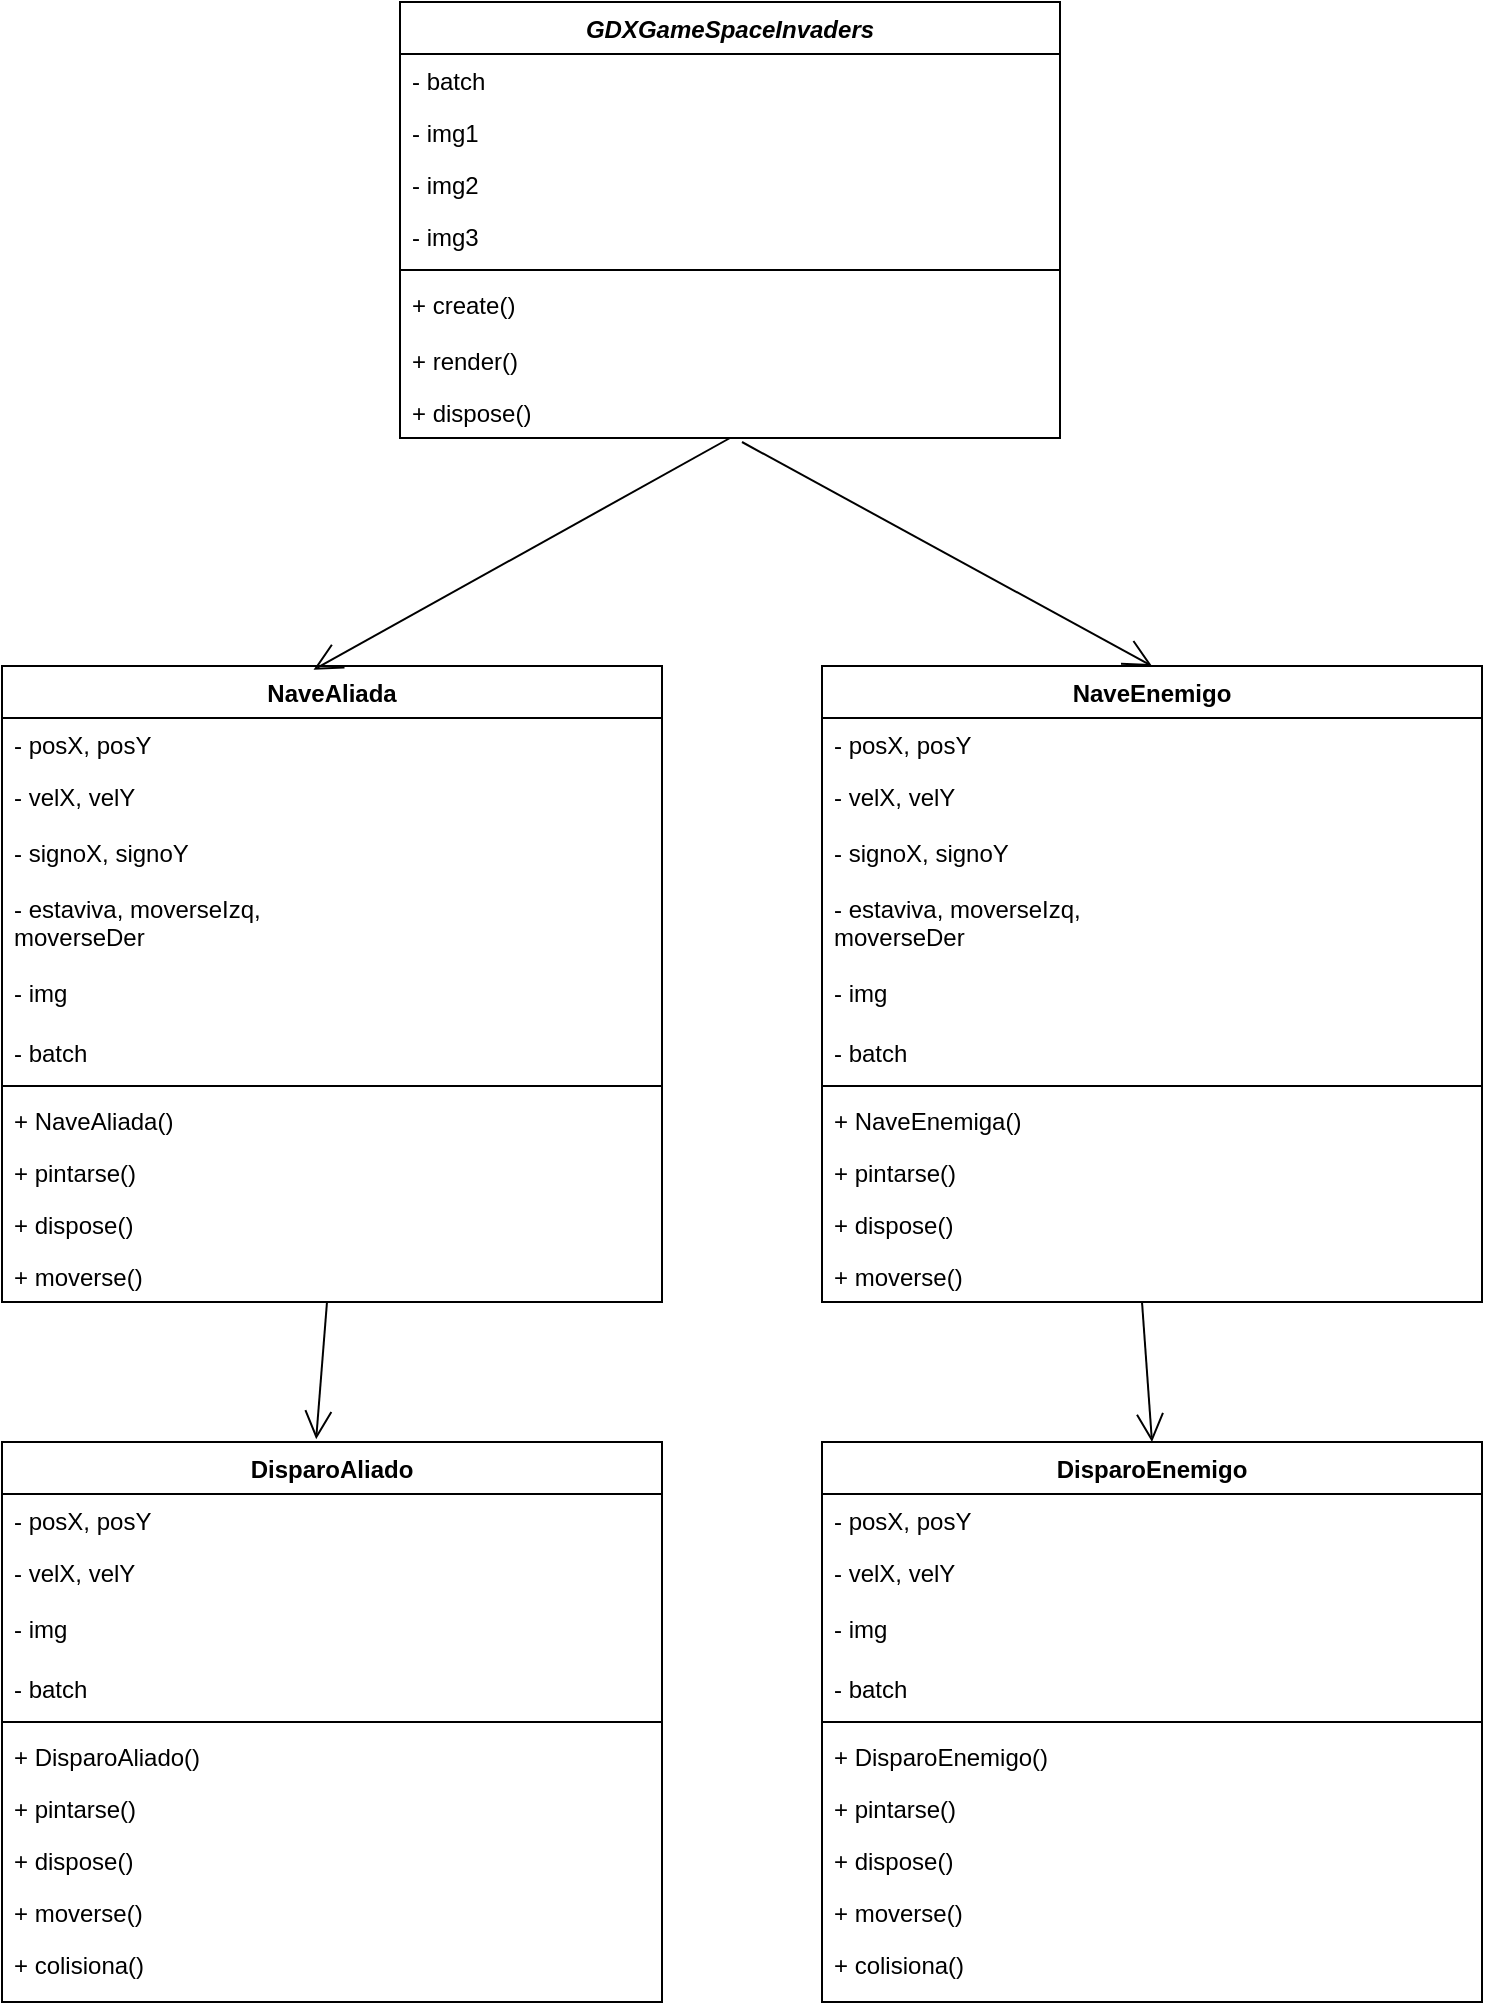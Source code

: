 <mxfile version="20.3.0" type="device"><diagram id="C5RBs43oDa-KdzZeNtuy" name="Page-1"><mxGraphModel dx="1673" dy="1018" grid="1" gridSize="10" guides="1" tooltips="1" connect="1" arrows="1" fold="1" page="1" pageScale="1" pageWidth="827" pageHeight="1169" math="0" shadow="0"><root><mxCell id="WIyWlLk6GJQsqaUBKTNV-0"/><mxCell id="WIyWlLk6GJQsqaUBKTNV-1" parent="WIyWlLk6GJQsqaUBKTNV-0"/><mxCell id="zkfFHV4jXpPFQw0GAbJ--0" value="GDXGameSpaceInvaders" style="swimlane;fontStyle=3;align=center;verticalAlign=top;childLayout=stackLayout;horizontal=1;startSize=26;horizontalStack=0;resizeParent=1;resizeLast=0;collapsible=1;marginBottom=0;rounded=0;shadow=0;strokeWidth=1;" parent="WIyWlLk6GJQsqaUBKTNV-1" vertex="1"><mxGeometry x="249" y="60" width="330" height="218" as="geometry"><mxRectangle x="230" y="140" width="160" height="26" as="alternateBounds"/></mxGeometry></mxCell><mxCell id="zkfFHV4jXpPFQw0GAbJ--1" value="- batch" style="text;align=left;verticalAlign=top;spacingLeft=4;spacingRight=4;overflow=hidden;rotatable=0;points=[[0,0.5],[1,0.5]];portConstraint=eastwest;" parent="zkfFHV4jXpPFQw0GAbJ--0" vertex="1"><mxGeometry y="26" width="330" height="26" as="geometry"/></mxCell><mxCell id="zkfFHV4jXpPFQw0GAbJ--2" value="- img1" style="text;align=left;verticalAlign=top;spacingLeft=4;spacingRight=4;overflow=hidden;rotatable=0;points=[[0,0.5],[1,0.5]];portConstraint=eastwest;rounded=0;shadow=0;html=0;" parent="zkfFHV4jXpPFQw0GAbJ--0" vertex="1"><mxGeometry y="52" width="330" height="26" as="geometry"/></mxCell><mxCell id="zkfFHV4jXpPFQw0GAbJ--3" value="- img2" style="text;align=left;verticalAlign=top;spacingLeft=4;spacingRight=4;overflow=hidden;rotatable=0;points=[[0,0.5],[1,0.5]];portConstraint=eastwest;rounded=0;shadow=0;html=0;" parent="zkfFHV4jXpPFQw0GAbJ--0" vertex="1"><mxGeometry y="78" width="330" height="26" as="geometry"/></mxCell><mxCell id="EqvI8HDla4g1OKYi6Mlx-20" value="- img3" style="text;align=left;verticalAlign=top;spacingLeft=4;spacingRight=4;overflow=hidden;rotatable=0;points=[[0,0.5],[1,0.5]];portConstraint=eastwest;rounded=0;shadow=0;html=0;" vertex="1" parent="zkfFHV4jXpPFQw0GAbJ--0"><mxGeometry y="104" width="330" height="26" as="geometry"/></mxCell><mxCell id="zkfFHV4jXpPFQw0GAbJ--4" value="" style="line;html=1;strokeWidth=1;align=left;verticalAlign=middle;spacingTop=-1;spacingLeft=3;spacingRight=3;rotatable=0;labelPosition=right;points=[];portConstraint=eastwest;" parent="zkfFHV4jXpPFQw0GAbJ--0" vertex="1"><mxGeometry y="130" width="330" height="8" as="geometry"/></mxCell><mxCell id="zkfFHV4jXpPFQw0GAbJ--5" value="+ create()" style="text;align=left;verticalAlign=top;spacingLeft=4;spacingRight=4;overflow=hidden;rotatable=0;points=[[0,0.5],[1,0.5]];portConstraint=eastwest;" parent="zkfFHV4jXpPFQw0GAbJ--0" vertex="1"><mxGeometry y="138" width="330" height="28" as="geometry"/></mxCell><mxCell id="EqvI8HDla4g1OKYi6Mlx-2" value="+ render()" style="text;align=left;verticalAlign=top;spacingLeft=4;spacingRight=4;overflow=hidden;rotatable=0;points=[[0,0.5],[1,0.5]];portConstraint=eastwest;rounded=0;shadow=0;html=0;" vertex="1" parent="zkfFHV4jXpPFQw0GAbJ--0"><mxGeometry y="166" width="330" height="26" as="geometry"/></mxCell><mxCell id="EqvI8HDla4g1OKYi6Mlx-3" value="+ dispose()" style="text;align=left;verticalAlign=top;spacingLeft=4;spacingRight=4;overflow=hidden;rotatable=0;points=[[0,0.5],[1,0.5]];portConstraint=eastwest;rounded=0;shadow=0;html=0;" vertex="1" parent="zkfFHV4jXpPFQw0GAbJ--0"><mxGeometry y="192" width="330" height="26" as="geometry"/></mxCell><mxCell id="zkfFHV4jXpPFQw0GAbJ--6" value="NaveAliada" style="swimlane;fontStyle=1;align=center;verticalAlign=top;childLayout=stackLayout;horizontal=1;startSize=26;horizontalStack=0;resizeParent=1;resizeLast=0;collapsible=1;marginBottom=0;rounded=0;shadow=0;strokeWidth=1;" parent="WIyWlLk6GJQsqaUBKTNV-1" vertex="1"><mxGeometry x="50" y="392" width="330" height="318" as="geometry"><mxRectangle x="130" y="380" width="160" height="26" as="alternateBounds"/></mxGeometry></mxCell><mxCell id="zkfFHV4jXpPFQw0GAbJ--7" value="- posX, posY" style="text;align=left;verticalAlign=top;spacingLeft=4;spacingRight=4;overflow=hidden;rotatable=0;points=[[0,0.5],[1,0.5]];portConstraint=eastwest;" parent="zkfFHV4jXpPFQw0GAbJ--6" vertex="1"><mxGeometry y="26" width="330" height="26" as="geometry"/></mxCell><mxCell id="EqvI8HDla4g1OKYi6Mlx-4" value="- velX, velY" style="text;align=left;verticalAlign=top;spacingLeft=4;spacingRight=4;overflow=hidden;rotatable=0;points=[[0,0.5],[1,0.5]];portConstraint=eastwest;rounded=0;shadow=0;html=0;" vertex="1" parent="zkfFHV4jXpPFQw0GAbJ--6"><mxGeometry y="52" width="330" height="28" as="geometry"/></mxCell><mxCell id="zkfFHV4jXpPFQw0GAbJ--8" value="- signoX, signoY" style="text;align=left;verticalAlign=top;spacingLeft=4;spacingRight=4;overflow=hidden;rotatable=0;points=[[0,0.5],[1,0.5]];portConstraint=eastwest;rounded=0;shadow=0;html=0;" parent="zkfFHV4jXpPFQw0GAbJ--6" vertex="1"><mxGeometry y="80" width="330" height="28" as="geometry"/></mxCell><mxCell id="EqvI8HDla4g1OKYi6Mlx-5" value="- estaviva, moverseIzq, &#10;moverseDer" style="text;align=left;verticalAlign=top;spacingLeft=4;spacingRight=4;overflow=hidden;rotatable=0;points=[[0,0.5],[1,0.5]];portConstraint=eastwest;rounded=0;shadow=0;html=0;" vertex="1" parent="zkfFHV4jXpPFQw0GAbJ--6"><mxGeometry y="108" width="330" height="42" as="geometry"/></mxCell><mxCell id="EqvI8HDla4g1OKYi6Mlx-6" value="- img" style="text;align=left;verticalAlign=top;spacingLeft=4;spacingRight=4;overflow=hidden;rotatable=0;points=[[0,0.5],[1,0.5]];portConstraint=eastwest;rounded=0;shadow=0;html=0;" vertex="1" parent="zkfFHV4jXpPFQw0GAbJ--6"><mxGeometry y="150" width="330" height="30" as="geometry"/></mxCell><mxCell id="EqvI8HDla4g1OKYi6Mlx-7" value="- batch" style="text;align=left;verticalAlign=top;spacingLeft=4;spacingRight=4;overflow=hidden;rotatable=0;points=[[0,0.5],[1,0.5]];portConstraint=eastwest;" vertex="1" parent="zkfFHV4jXpPFQw0GAbJ--6"><mxGeometry y="180" width="330" height="26" as="geometry"/></mxCell><mxCell id="zkfFHV4jXpPFQw0GAbJ--9" value="" style="line;html=1;strokeWidth=1;align=left;verticalAlign=middle;spacingTop=-1;spacingLeft=3;spacingRight=3;rotatable=0;labelPosition=right;points=[];portConstraint=eastwest;" parent="zkfFHV4jXpPFQw0GAbJ--6" vertex="1"><mxGeometry y="206" width="330" height="8" as="geometry"/></mxCell><mxCell id="EqvI8HDla4g1OKYi6Mlx-21" value="+ NaveAliada()" style="text;align=left;verticalAlign=top;spacingLeft=4;spacingRight=4;overflow=hidden;rotatable=0;points=[[0,0.5],[1,0.5]];portConstraint=eastwest;fontStyle=0" vertex="1" parent="zkfFHV4jXpPFQw0GAbJ--6"><mxGeometry y="214" width="330" height="26" as="geometry"/></mxCell><mxCell id="zkfFHV4jXpPFQw0GAbJ--10" value="+ pintarse()" style="text;align=left;verticalAlign=top;spacingLeft=4;spacingRight=4;overflow=hidden;rotatable=0;points=[[0,0.5],[1,0.5]];portConstraint=eastwest;fontStyle=0" parent="zkfFHV4jXpPFQw0GAbJ--6" vertex="1"><mxGeometry y="240" width="330" height="26" as="geometry"/></mxCell><mxCell id="zkfFHV4jXpPFQw0GAbJ--11" value="+ dispose()" style="text;align=left;verticalAlign=top;spacingLeft=4;spacingRight=4;overflow=hidden;rotatable=0;points=[[0,0.5],[1,0.5]];portConstraint=eastwest;" parent="zkfFHV4jXpPFQw0GAbJ--6" vertex="1"><mxGeometry y="266" width="330" height="26" as="geometry"/></mxCell><mxCell id="EqvI8HDla4g1OKYi6Mlx-8" value="+ moverse()" style="text;align=left;verticalAlign=top;spacingLeft=4;spacingRight=4;overflow=hidden;rotatable=0;points=[[0,0.5],[1,0.5]];portConstraint=eastwest;" vertex="1" parent="zkfFHV4jXpPFQw0GAbJ--6"><mxGeometry y="292" width="330" height="26" as="geometry"/></mxCell><mxCell id="EqvI8HDla4g1OKYi6Mlx-9" value="NaveEnemigo" style="swimlane;fontStyle=1;align=center;verticalAlign=top;childLayout=stackLayout;horizontal=1;startSize=26;horizontalStack=0;resizeParent=1;resizeLast=0;collapsible=1;marginBottom=0;rounded=0;shadow=0;strokeWidth=1;" vertex="1" parent="WIyWlLk6GJQsqaUBKTNV-1"><mxGeometry x="460" y="392" width="330" height="318" as="geometry"><mxRectangle x="130" y="380" width="160" height="26" as="alternateBounds"/></mxGeometry></mxCell><mxCell id="EqvI8HDla4g1OKYi6Mlx-10" value="- posX, posY" style="text;align=left;verticalAlign=top;spacingLeft=4;spacingRight=4;overflow=hidden;rotatable=0;points=[[0,0.5],[1,0.5]];portConstraint=eastwest;" vertex="1" parent="EqvI8HDla4g1OKYi6Mlx-9"><mxGeometry y="26" width="330" height="26" as="geometry"/></mxCell><mxCell id="EqvI8HDla4g1OKYi6Mlx-11" value="- velX, velY" style="text;align=left;verticalAlign=top;spacingLeft=4;spacingRight=4;overflow=hidden;rotatable=0;points=[[0,0.5],[1,0.5]];portConstraint=eastwest;rounded=0;shadow=0;html=0;" vertex="1" parent="EqvI8HDla4g1OKYi6Mlx-9"><mxGeometry y="52" width="330" height="28" as="geometry"/></mxCell><mxCell id="EqvI8HDla4g1OKYi6Mlx-12" value="- signoX, signoY" style="text;align=left;verticalAlign=top;spacingLeft=4;spacingRight=4;overflow=hidden;rotatable=0;points=[[0,0.5],[1,0.5]];portConstraint=eastwest;rounded=0;shadow=0;html=0;" vertex="1" parent="EqvI8HDla4g1OKYi6Mlx-9"><mxGeometry y="80" width="330" height="28" as="geometry"/></mxCell><mxCell id="EqvI8HDla4g1OKYi6Mlx-13" value="- estaviva, moverseIzq, &#10;moverseDer" style="text;align=left;verticalAlign=top;spacingLeft=4;spacingRight=4;overflow=hidden;rotatable=0;points=[[0,0.5],[1,0.5]];portConstraint=eastwest;rounded=0;shadow=0;html=0;" vertex="1" parent="EqvI8HDla4g1OKYi6Mlx-9"><mxGeometry y="108" width="330" height="42" as="geometry"/></mxCell><mxCell id="EqvI8HDla4g1OKYi6Mlx-14" value="- img" style="text;align=left;verticalAlign=top;spacingLeft=4;spacingRight=4;overflow=hidden;rotatable=0;points=[[0,0.5],[1,0.5]];portConstraint=eastwest;rounded=0;shadow=0;html=0;" vertex="1" parent="EqvI8HDla4g1OKYi6Mlx-9"><mxGeometry y="150" width="330" height="30" as="geometry"/></mxCell><mxCell id="EqvI8HDla4g1OKYi6Mlx-15" value="- batch" style="text;align=left;verticalAlign=top;spacingLeft=4;spacingRight=4;overflow=hidden;rotatable=0;points=[[0,0.5],[1,0.5]];portConstraint=eastwest;" vertex="1" parent="EqvI8HDla4g1OKYi6Mlx-9"><mxGeometry y="180" width="330" height="26" as="geometry"/></mxCell><mxCell id="EqvI8HDla4g1OKYi6Mlx-16" value="" style="line;html=1;strokeWidth=1;align=left;verticalAlign=middle;spacingTop=-1;spacingLeft=3;spacingRight=3;rotatable=0;labelPosition=right;points=[];portConstraint=eastwest;" vertex="1" parent="EqvI8HDla4g1OKYi6Mlx-9"><mxGeometry y="206" width="330" height="8" as="geometry"/></mxCell><mxCell id="EqvI8HDla4g1OKYi6Mlx-22" value="+ NaveEnemiga()" style="text;align=left;verticalAlign=top;spacingLeft=4;spacingRight=4;overflow=hidden;rotatable=0;points=[[0,0.5],[1,0.5]];portConstraint=eastwest;fontStyle=0" vertex="1" parent="EqvI8HDla4g1OKYi6Mlx-9"><mxGeometry y="214" width="330" height="26" as="geometry"/></mxCell><mxCell id="EqvI8HDla4g1OKYi6Mlx-17" value="+ pintarse()" style="text;align=left;verticalAlign=top;spacingLeft=4;spacingRight=4;overflow=hidden;rotatable=0;points=[[0,0.5],[1,0.5]];portConstraint=eastwest;fontStyle=0" vertex="1" parent="EqvI8HDla4g1OKYi6Mlx-9"><mxGeometry y="240" width="330" height="26" as="geometry"/></mxCell><mxCell id="EqvI8HDla4g1OKYi6Mlx-18" value="+ dispose()" style="text;align=left;verticalAlign=top;spacingLeft=4;spacingRight=4;overflow=hidden;rotatable=0;points=[[0,0.5],[1,0.5]];portConstraint=eastwest;" vertex="1" parent="EqvI8HDla4g1OKYi6Mlx-9"><mxGeometry y="266" width="330" height="26" as="geometry"/></mxCell><mxCell id="EqvI8HDla4g1OKYi6Mlx-19" value="+ moverse()" style="text;align=left;verticalAlign=top;spacingLeft=4;spacingRight=4;overflow=hidden;rotatable=0;points=[[0,0.5],[1,0.5]];portConstraint=eastwest;" vertex="1" parent="EqvI8HDla4g1OKYi6Mlx-9"><mxGeometry y="292" width="330" height="26" as="geometry"/></mxCell><mxCell id="EqvI8HDla4g1OKYi6Mlx-23" value="DisparoAliado" style="swimlane;fontStyle=1;align=center;verticalAlign=top;childLayout=stackLayout;horizontal=1;startSize=26;horizontalStack=0;resizeParent=1;resizeLast=0;collapsible=1;marginBottom=0;rounded=0;shadow=0;strokeWidth=1;" vertex="1" parent="WIyWlLk6GJQsqaUBKTNV-1"><mxGeometry x="50" y="780" width="330" height="280" as="geometry"><mxRectangle x="130" y="380" width="160" height="26" as="alternateBounds"/></mxGeometry></mxCell><mxCell id="EqvI8HDla4g1OKYi6Mlx-24" value="- posX, posY" style="text;align=left;verticalAlign=top;spacingLeft=4;spacingRight=4;overflow=hidden;rotatable=0;points=[[0,0.5],[1,0.5]];portConstraint=eastwest;" vertex="1" parent="EqvI8HDla4g1OKYi6Mlx-23"><mxGeometry y="26" width="330" height="26" as="geometry"/></mxCell><mxCell id="EqvI8HDla4g1OKYi6Mlx-25" value="- velX, velY" style="text;align=left;verticalAlign=top;spacingLeft=4;spacingRight=4;overflow=hidden;rotatable=0;points=[[0,0.5],[1,0.5]];portConstraint=eastwest;rounded=0;shadow=0;html=0;" vertex="1" parent="EqvI8HDla4g1OKYi6Mlx-23"><mxGeometry y="52" width="330" height="28" as="geometry"/></mxCell><mxCell id="EqvI8HDla4g1OKYi6Mlx-28" value="- img" style="text;align=left;verticalAlign=top;spacingLeft=4;spacingRight=4;overflow=hidden;rotatable=0;points=[[0,0.5],[1,0.5]];portConstraint=eastwest;rounded=0;shadow=0;html=0;" vertex="1" parent="EqvI8HDla4g1OKYi6Mlx-23"><mxGeometry y="80" width="330" height="30" as="geometry"/></mxCell><mxCell id="EqvI8HDla4g1OKYi6Mlx-29" value="- batch" style="text;align=left;verticalAlign=top;spacingLeft=4;spacingRight=4;overflow=hidden;rotatable=0;points=[[0,0.5],[1,0.5]];portConstraint=eastwest;" vertex="1" parent="EqvI8HDla4g1OKYi6Mlx-23"><mxGeometry y="110" width="330" height="26" as="geometry"/></mxCell><mxCell id="EqvI8HDla4g1OKYi6Mlx-30" value="" style="line;html=1;strokeWidth=1;align=left;verticalAlign=middle;spacingTop=-1;spacingLeft=3;spacingRight=3;rotatable=0;labelPosition=right;points=[];portConstraint=eastwest;" vertex="1" parent="EqvI8HDla4g1OKYi6Mlx-23"><mxGeometry y="136" width="330" height="8" as="geometry"/></mxCell><mxCell id="EqvI8HDla4g1OKYi6Mlx-31" value="+ DisparoAliado()" style="text;align=left;verticalAlign=top;spacingLeft=4;spacingRight=4;overflow=hidden;rotatable=0;points=[[0,0.5],[1,0.5]];portConstraint=eastwest;fontStyle=0" vertex="1" parent="EqvI8HDla4g1OKYi6Mlx-23"><mxGeometry y="144" width="330" height="26" as="geometry"/></mxCell><mxCell id="EqvI8HDla4g1OKYi6Mlx-32" value="+ pintarse()" style="text;align=left;verticalAlign=top;spacingLeft=4;spacingRight=4;overflow=hidden;rotatable=0;points=[[0,0.5],[1,0.5]];portConstraint=eastwest;fontStyle=0" vertex="1" parent="EqvI8HDla4g1OKYi6Mlx-23"><mxGeometry y="170" width="330" height="26" as="geometry"/></mxCell><mxCell id="EqvI8HDla4g1OKYi6Mlx-33" value="+ dispose()" style="text;align=left;verticalAlign=top;spacingLeft=4;spacingRight=4;overflow=hidden;rotatable=0;points=[[0,0.5],[1,0.5]];portConstraint=eastwest;" vertex="1" parent="EqvI8HDla4g1OKYi6Mlx-23"><mxGeometry y="196" width="330" height="26" as="geometry"/></mxCell><mxCell id="EqvI8HDla4g1OKYi6Mlx-34" value="+ moverse()" style="text;align=left;verticalAlign=top;spacingLeft=4;spacingRight=4;overflow=hidden;rotatable=0;points=[[0,0.5],[1,0.5]];portConstraint=eastwest;" vertex="1" parent="EqvI8HDla4g1OKYi6Mlx-23"><mxGeometry y="222" width="330" height="26" as="geometry"/></mxCell><mxCell id="EqvI8HDla4g1OKYi6Mlx-47" value="+ colisiona()" style="text;align=left;verticalAlign=top;spacingLeft=4;spacingRight=4;overflow=hidden;rotatable=0;points=[[0,0.5],[1,0.5]];portConstraint=eastwest;" vertex="1" parent="EqvI8HDla4g1OKYi6Mlx-23"><mxGeometry y="248" width="330" height="26" as="geometry"/></mxCell><mxCell id="EqvI8HDla4g1OKYi6Mlx-35" value="DisparoEnemigo" style="swimlane;fontStyle=1;align=center;verticalAlign=top;childLayout=stackLayout;horizontal=1;startSize=26;horizontalStack=0;resizeParent=1;resizeLast=0;collapsible=1;marginBottom=0;rounded=0;shadow=0;strokeWidth=1;" vertex="1" parent="WIyWlLk6GJQsqaUBKTNV-1"><mxGeometry x="460" y="780" width="330" height="280" as="geometry"><mxRectangle x="130" y="380" width="160" height="26" as="alternateBounds"/></mxGeometry></mxCell><mxCell id="EqvI8HDla4g1OKYi6Mlx-36" value="- posX, posY" style="text;align=left;verticalAlign=top;spacingLeft=4;spacingRight=4;overflow=hidden;rotatable=0;points=[[0,0.5],[1,0.5]];portConstraint=eastwest;" vertex="1" parent="EqvI8HDla4g1OKYi6Mlx-35"><mxGeometry y="26" width="330" height="26" as="geometry"/></mxCell><mxCell id="EqvI8HDla4g1OKYi6Mlx-37" value="- velX, velY" style="text;align=left;verticalAlign=top;spacingLeft=4;spacingRight=4;overflow=hidden;rotatable=0;points=[[0,0.5],[1,0.5]];portConstraint=eastwest;rounded=0;shadow=0;html=0;" vertex="1" parent="EqvI8HDla4g1OKYi6Mlx-35"><mxGeometry y="52" width="330" height="28" as="geometry"/></mxCell><mxCell id="EqvI8HDla4g1OKYi6Mlx-40" value="- img" style="text;align=left;verticalAlign=top;spacingLeft=4;spacingRight=4;overflow=hidden;rotatable=0;points=[[0,0.5],[1,0.5]];portConstraint=eastwest;rounded=0;shadow=0;html=0;" vertex="1" parent="EqvI8HDla4g1OKYi6Mlx-35"><mxGeometry y="80" width="330" height="30" as="geometry"/></mxCell><mxCell id="EqvI8HDla4g1OKYi6Mlx-41" value="- batch" style="text;align=left;verticalAlign=top;spacingLeft=4;spacingRight=4;overflow=hidden;rotatable=0;points=[[0,0.5],[1,0.5]];portConstraint=eastwest;" vertex="1" parent="EqvI8HDla4g1OKYi6Mlx-35"><mxGeometry y="110" width="330" height="26" as="geometry"/></mxCell><mxCell id="EqvI8HDla4g1OKYi6Mlx-42" value="" style="line;html=1;strokeWidth=1;align=left;verticalAlign=middle;spacingTop=-1;spacingLeft=3;spacingRight=3;rotatable=0;labelPosition=right;points=[];portConstraint=eastwest;" vertex="1" parent="EqvI8HDla4g1OKYi6Mlx-35"><mxGeometry y="136" width="330" height="8" as="geometry"/></mxCell><mxCell id="EqvI8HDla4g1OKYi6Mlx-43" value="+ DisparoEnemigo()" style="text;align=left;verticalAlign=top;spacingLeft=4;spacingRight=4;overflow=hidden;rotatable=0;points=[[0,0.5],[1,0.5]];portConstraint=eastwest;fontStyle=0" vertex="1" parent="EqvI8HDla4g1OKYi6Mlx-35"><mxGeometry y="144" width="330" height="26" as="geometry"/></mxCell><mxCell id="EqvI8HDla4g1OKYi6Mlx-44" value="+ pintarse()" style="text;align=left;verticalAlign=top;spacingLeft=4;spacingRight=4;overflow=hidden;rotatable=0;points=[[0,0.5],[1,0.5]];portConstraint=eastwest;fontStyle=0" vertex="1" parent="EqvI8HDla4g1OKYi6Mlx-35"><mxGeometry y="170" width="330" height="26" as="geometry"/></mxCell><mxCell id="EqvI8HDla4g1OKYi6Mlx-45" value="+ dispose()" style="text;align=left;verticalAlign=top;spacingLeft=4;spacingRight=4;overflow=hidden;rotatable=0;points=[[0,0.5],[1,0.5]];portConstraint=eastwest;" vertex="1" parent="EqvI8HDla4g1OKYi6Mlx-35"><mxGeometry y="196" width="330" height="26" as="geometry"/></mxCell><mxCell id="EqvI8HDla4g1OKYi6Mlx-46" value="+ moverse()" style="text;align=left;verticalAlign=top;spacingLeft=4;spacingRight=4;overflow=hidden;rotatable=0;points=[[0,0.5],[1,0.5]];portConstraint=eastwest;" vertex="1" parent="EqvI8HDla4g1OKYi6Mlx-35"><mxGeometry y="222" width="330" height="26" as="geometry"/></mxCell><mxCell id="EqvI8HDla4g1OKYi6Mlx-48" value="+ colisiona()" style="text;align=left;verticalAlign=top;spacingLeft=4;spacingRight=4;overflow=hidden;rotatable=0;points=[[0,0.5],[1,0.5]];portConstraint=eastwest;" vertex="1" parent="EqvI8HDla4g1OKYi6Mlx-35"><mxGeometry y="248" width="330" height="26" as="geometry"/></mxCell><mxCell id="EqvI8HDla4g1OKYi6Mlx-51" value="" style="endArrow=open;endFill=1;endSize=12;html=1;rounded=0;entryX=0.5;entryY=0;entryDx=0;entryDy=0;" edge="1" parent="WIyWlLk6GJQsqaUBKTNV-1" target="EqvI8HDla4g1OKYi6Mlx-9"><mxGeometry width="160" relative="1" as="geometry"><mxPoint x="420" y="280" as="sourcePoint"/><mxPoint x="610" y="390" as="targetPoint"/><Array as="points"><mxPoint x="420" y="280"/></Array></mxGeometry></mxCell><mxCell id="EqvI8HDla4g1OKYi6Mlx-52" value="" style="endArrow=open;endFill=1;endSize=12;html=1;rounded=0;entryX=0.472;entryY=0.006;entryDx=0;entryDy=0;entryPerimeter=0;" edge="1" parent="WIyWlLk6GJQsqaUBKTNV-1" target="zkfFHV4jXpPFQw0GAbJ--6"><mxGeometry width="160" relative="1" as="geometry"><mxPoint x="414" y="278" as="sourcePoint"/><mxPoint x="220" y="390" as="targetPoint"/><Array as="points"><mxPoint x="414" y="278"/></Array></mxGeometry></mxCell><mxCell id="EqvI8HDla4g1OKYi6Mlx-53" value="" style="endArrow=open;endFill=1;endSize=12;html=1;rounded=0;entryX=0.5;entryY=0;entryDx=0;entryDy=0;" edge="1" parent="WIyWlLk6GJQsqaUBKTNV-1" target="EqvI8HDla4g1OKYi6Mlx-35"><mxGeometry width="160" relative="1" as="geometry"><mxPoint x="620" y="710" as="sourcePoint"/><mxPoint x="810" y="820" as="targetPoint"/><Array as="points"><mxPoint x="620" y="710"/></Array></mxGeometry></mxCell><mxCell id="EqvI8HDla4g1OKYi6Mlx-54" value="" style="endArrow=open;endFill=1;endSize=12;html=1;rounded=0;entryX=0.476;entryY=-0.005;entryDx=0;entryDy=0;entryPerimeter=0;" edge="1" parent="WIyWlLk6GJQsqaUBKTNV-1" target="EqvI8HDla4g1OKYi6Mlx-23"><mxGeometry width="160" relative="1" as="geometry"><mxPoint x="212.5" y="710" as="sourcePoint"/><mxPoint x="217.5" y="780" as="targetPoint"/><Array as="points"><mxPoint x="212.5" y="710"/></Array></mxGeometry></mxCell></root></mxGraphModel></diagram></mxfile>